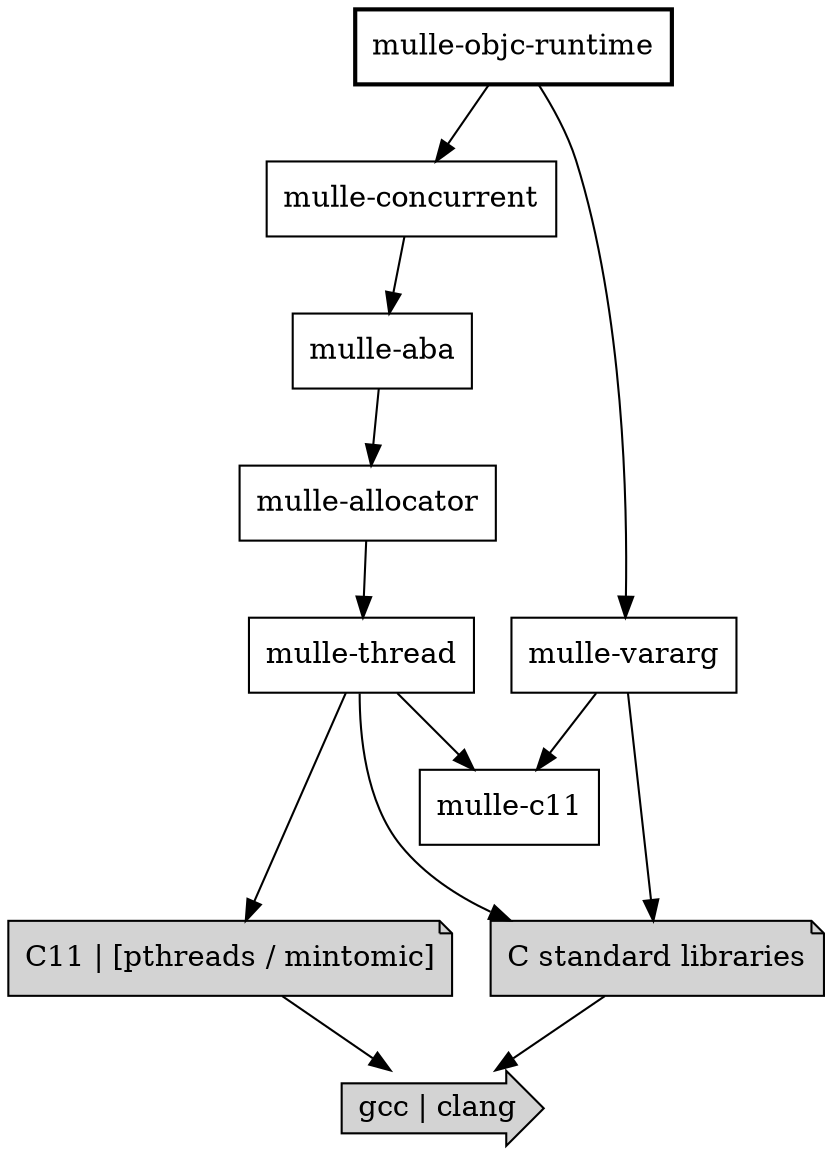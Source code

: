 digraph settings
{
   node [shape=record];

   "mulle-c11"
   "mulle-aba"
   "mulle-allocator"
   "mulle-concurrent"
   "mulle-thread"
   "mulle-vararg"


   "mulle-objc-runtime" [ penwidth=2 ]

   { rank = same; "gcc | clang "}
   { rank = same; "mulle-c11" } ->
   { rank = same; "C11 | [pthreads / mintomic]"; "C standard libraries" } [ style="invis"]
   { rank = same; "mulle-thread"; "mulle-vararg" }
   { rank = same; "mulle-allocator" }
   { rank = same; "mulle-aba" }
   { rank = same; "mulle-concurrent" }

   "gcc | clang "                 [ style=filled fillcolor="lightgray" shape="rarrow" ];
   "C11 | [pthreads / mintomic]"  [ style=filled fillcolor="lightgray" color = "black" fontcolor = "black" shape = "note" ];
   "C standard libraries"         [ style=filled fillcolor="lightgray" color = "black" fontcolor = "black" shape = "note" ];

   "mulle-thread" -> "C11 | [pthreads / mintomic]";
   "mulle-thread" -> "C standard libraries";
   "mulle-thread" -> "mulle-c11";
   "mulle-vararg" -> "mulle-c11";
   "mulle-vararg" -> "C standard libraries";

   "C11 | [pthreads / mintomic]" -> "gcc | clang ";
   "C standard libraries" -> "gcc | clang ";

   "mulle-allocator"    -> "mulle-thread";
   "mulle-concurrent"   -> "mulle-aba";
 	"mulle-aba"          -> "mulle-allocator";
   "mulle-objc-runtime" -> "mulle-vararg";
   "mulle-objc-runtime" -> "mulle-concurrent";
}
